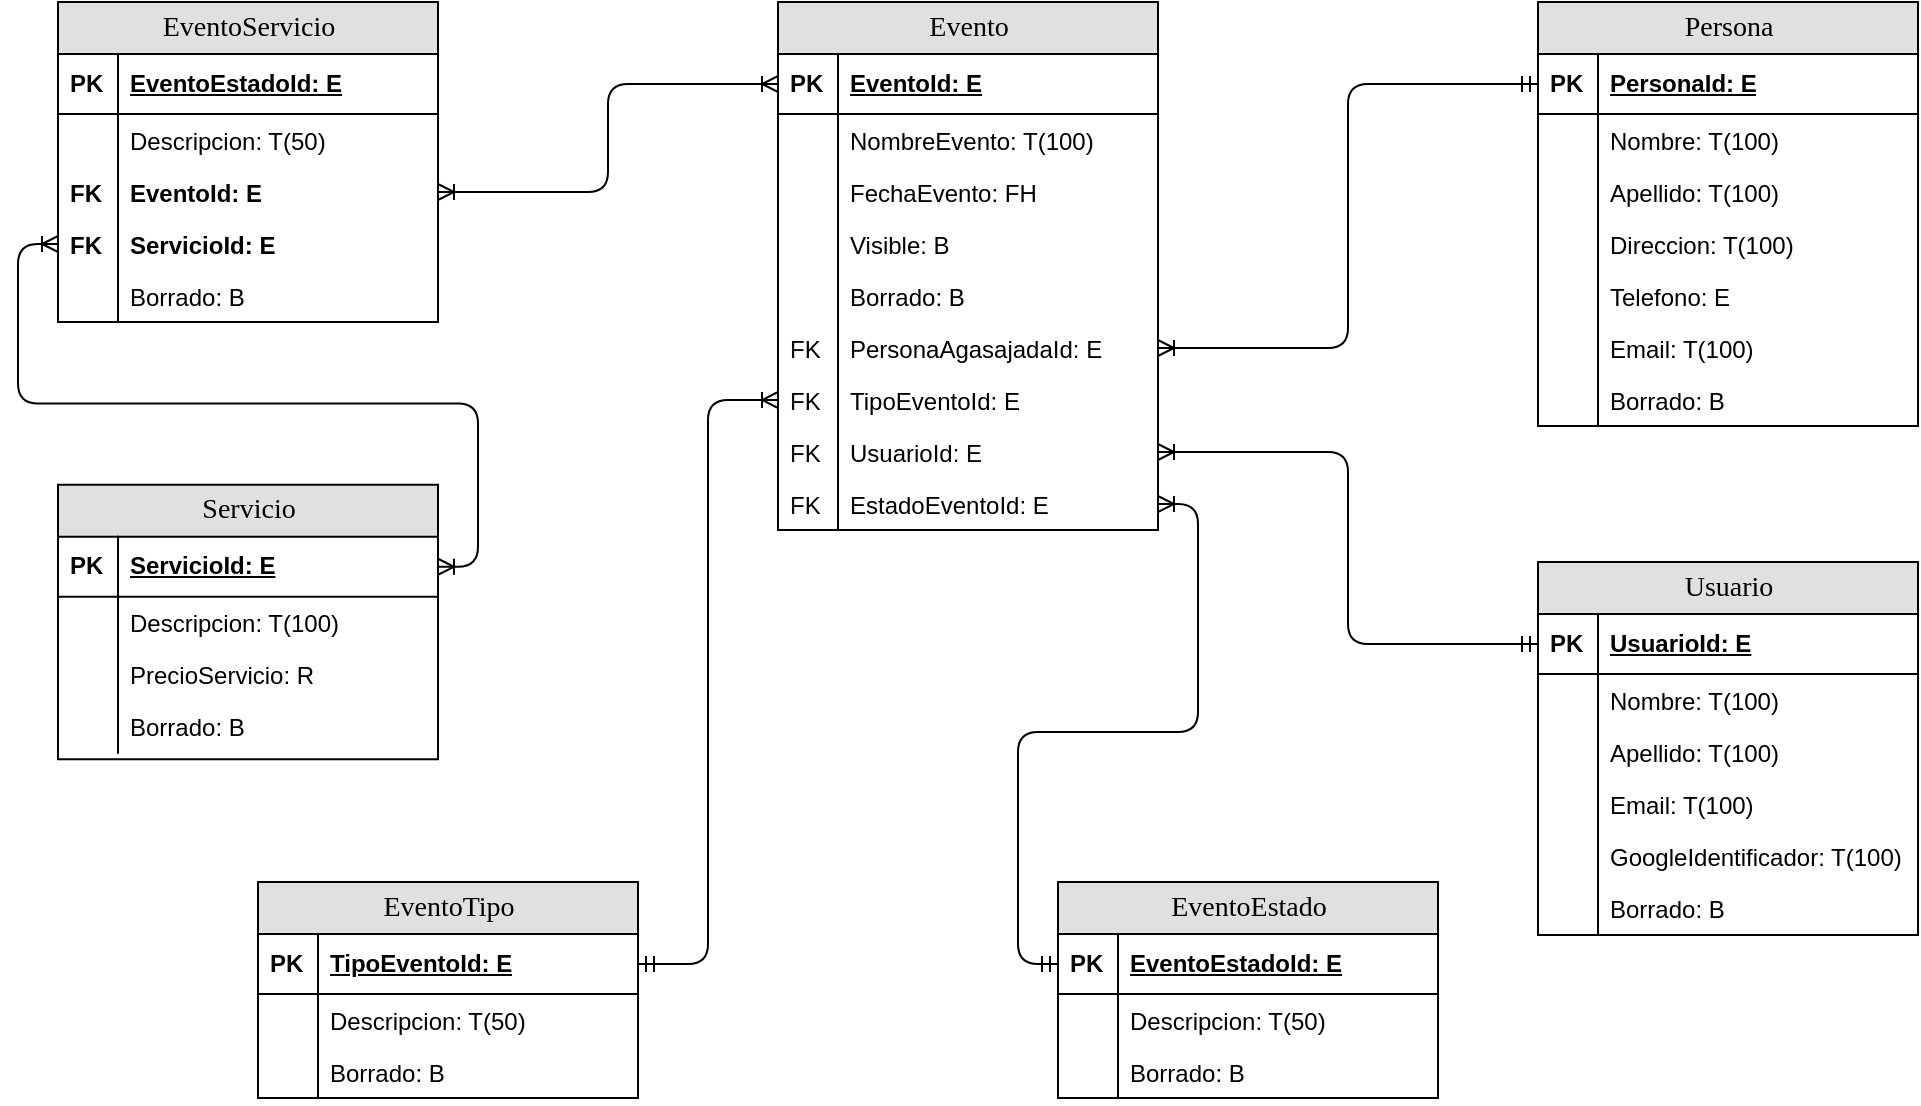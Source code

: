 <mxfile version="26.2.3">
  <diagram name="Página-1" id="urX7B1EApeD-NN-n3d0C">
    <mxGraphModel dx="3030" dy="794" grid="1" gridSize="10" guides="1" tooltips="1" connect="1" arrows="1" fold="1" page="1" pageScale="1" pageWidth="827" pageHeight="1169" math="0" shadow="0">
      <root>
        <mxCell id="0" />
        <mxCell id="1" parent="0" />
        <mxCell id="t5vnjOaVWkokOSNiDNNh-1" value="Evento" style="swimlane;html=1;fontStyle=0;childLayout=stackLayout;horizontal=1;startSize=26;fillColor=#e0e0e0;horizontalStack=0;resizeParent=1;resizeLast=0;collapsible=1;marginBottom=0;swimlaneFillColor=#ffffff;align=center;rounded=0;shadow=0;comic=0;labelBackgroundColor=none;strokeWidth=1;fontFamily=Verdana;fontSize=14" vertex="1" parent="1">
          <mxGeometry x="-660" y="120" width="190" height="264" as="geometry" />
        </mxCell>
        <mxCell id="t5vnjOaVWkokOSNiDNNh-2" value="EventoId: E" style="shape=partialRectangle;top=0;left=0;right=0;bottom=1;html=1;align=left;verticalAlign=middle;fillColor=none;spacingLeft=34;spacingRight=4;whiteSpace=wrap;overflow=hidden;rotatable=0;points=[[0,0.5],[1,0.5]];portConstraint=eastwest;dropTarget=0;fontStyle=5;" vertex="1" parent="t5vnjOaVWkokOSNiDNNh-1">
          <mxGeometry y="26" width="190" height="30" as="geometry" />
        </mxCell>
        <mxCell id="t5vnjOaVWkokOSNiDNNh-3" value="PK" style="shape=partialRectangle;top=0;left=0;bottom=0;html=1;fillColor=none;align=left;verticalAlign=middle;spacingLeft=4;spacingRight=4;whiteSpace=wrap;overflow=hidden;rotatable=0;points=[];portConstraint=eastwest;part=1;fontStyle=1" connectable="0" vertex="1" parent="t5vnjOaVWkokOSNiDNNh-2">
          <mxGeometry width="30" height="30" as="geometry" />
        </mxCell>
        <mxCell id="t5vnjOaVWkokOSNiDNNh-4" value="NombreEvento: T(100)" style="shape=partialRectangle;top=0;left=0;right=0;bottom=0;html=1;align=left;verticalAlign=top;fillColor=none;spacingLeft=34;spacingRight=4;whiteSpace=wrap;overflow=hidden;rotatable=0;points=[[0,0.5],[1,0.5]];portConstraint=eastwest;dropTarget=0;" vertex="1" parent="t5vnjOaVWkokOSNiDNNh-1">
          <mxGeometry y="56" width="190" height="26" as="geometry" />
        </mxCell>
        <mxCell id="t5vnjOaVWkokOSNiDNNh-5" value="" style="shape=partialRectangle;top=0;left=0;bottom=0;html=1;fillColor=none;align=left;verticalAlign=top;spacingLeft=4;spacingRight=4;whiteSpace=wrap;overflow=hidden;rotatable=0;points=[];portConstraint=eastwest;part=1;" connectable="0" vertex="1" parent="t5vnjOaVWkokOSNiDNNh-4">
          <mxGeometry width="30" height="26" as="geometry" />
        </mxCell>
        <mxCell id="t5vnjOaVWkokOSNiDNNh-6" value="FechaEvento: FH" style="shape=partialRectangle;top=0;left=0;right=0;bottom=0;html=1;align=left;verticalAlign=top;fillColor=none;spacingLeft=34;spacingRight=4;whiteSpace=wrap;overflow=hidden;rotatable=0;points=[[0,0.5],[1,0.5]];portConstraint=eastwest;dropTarget=0;" vertex="1" parent="t5vnjOaVWkokOSNiDNNh-1">
          <mxGeometry y="82" width="190" height="26" as="geometry" />
        </mxCell>
        <mxCell id="t5vnjOaVWkokOSNiDNNh-7" value="" style="shape=partialRectangle;top=0;left=0;bottom=0;html=1;fillColor=none;align=left;verticalAlign=top;spacingLeft=4;spacingRight=4;whiteSpace=wrap;overflow=hidden;rotatable=0;points=[];portConstraint=eastwest;part=1;" connectable="0" vertex="1" parent="t5vnjOaVWkokOSNiDNNh-6">
          <mxGeometry width="30" height="26" as="geometry" />
        </mxCell>
        <mxCell id="t5vnjOaVWkokOSNiDNNh-8" value="Visible: B" style="shape=partialRectangle;top=0;left=0;right=0;bottom=0;html=1;align=left;verticalAlign=top;fillColor=none;spacingLeft=34;spacingRight=4;whiteSpace=wrap;overflow=hidden;rotatable=0;points=[[0,0.5],[1,0.5]];portConstraint=eastwest;dropTarget=0;" vertex="1" parent="t5vnjOaVWkokOSNiDNNh-1">
          <mxGeometry y="108" width="190" height="26" as="geometry" />
        </mxCell>
        <mxCell id="t5vnjOaVWkokOSNiDNNh-9" value="" style="shape=partialRectangle;top=0;left=0;bottom=0;html=1;fillColor=none;align=left;verticalAlign=top;spacingLeft=4;spacingRight=4;whiteSpace=wrap;overflow=hidden;rotatable=0;points=[];portConstraint=eastwest;part=1;" connectable="0" vertex="1" parent="t5vnjOaVWkokOSNiDNNh-8">
          <mxGeometry width="30" height="26" as="geometry" />
        </mxCell>
        <mxCell id="t5vnjOaVWkokOSNiDNNh-10" value="Borrado: B" style="shape=partialRectangle;top=0;left=0;right=0;bottom=0;html=1;align=left;verticalAlign=top;fillColor=none;spacingLeft=34;spacingRight=4;whiteSpace=wrap;overflow=hidden;rotatable=0;points=[[0,0.5],[1,0.5]];portConstraint=eastwest;dropTarget=0;" vertex="1" parent="t5vnjOaVWkokOSNiDNNh-1">
          <mxGeometry y="134" width="190" height="26" as="geometry" />
        </mxCell>
        <mxCell id="t5vnjOaVWkokOSNiDNNh-11" value="" style="shape=partialRectangle;top=0;left=0;bottom=0;html=1;fillColor=none;align=left;verticalAlign=top;spacingLeft=4;spacingRight=4;whiteSpace=wrap;overflow=hidden;rotatable=0;points=[];portConstraint=eastwest;part=1;" connectable="0" vertex="1" parent="t5vnjOaVWkokOSNiDNNh-10">
          <mxGeometry width="30" height="26" as="geometry" />
        </mxCell>
        <mxCell id="t5vnjOaVWkokOSNiDNNh-12" value="&lt;span style=&quot;text-wrap: nowrap;&quot;&gt;PersonaAgasajadaId: E&lt;/span&gt;" style="shape=partialRectangle;top=0;left=0;right=0;bottom=0;html=1;align=left;verticalAlign=top;fillColor=none;spacingLeft=34;spacingRight=4;whiteSpace=wrap;overflow=hidden;rotatable=0;points=[[0,0.5],[1,0.5]];portConstraint=eastwest;dropTarget=0;" vertex="1" parent="t5vnjOaVWkokOSNiDNNh-1">
          <mxGeometry y="160" width="190" height="26" as="geometry" />
        </mxCell>
        <mxCell id="t5vnjOaVWkokOSNiDNNh-13" value="FK" style="shape=partialRectangle;top=0;left=0;bottom=0;html=1;fillColor=none;align=left;verticalAlign=top;spacingLeft=4;spacingRight=4;whiteSpace=wrap;overflow=hidden;rotatable=0;points=[];portConstraint=eastwest;part=1;" connectable="0" vertex="1" parent="t5vnjOaVWkokOSNiDNNh-12">
          <mxGeometry width="30" height="26" as="geometry" />
        </mxCell>
        <mxCell id="t5vnjOaVWkokOSNiDNNh-14" value="&lt;span style=&quot;text-wrap: nowrap;&quot;&gt;TipoEvento&lt;/span&gt;&lt;span style=&quot;text-wrap: nowrap;&quot;&gt;Id: E&lt;/span&gt;" style="shape=partialRectangle;top=0;left=0;right=0;bottom=0;html=1;align=left;verticalAlign=top;fillColor=none;spacingLeft=34;spacingRight=4;whiteSpace=wrap;overflow=hidden;rotatable=0;points=[[0,0.5],[1,0.5]];portConstraint=eastwest;dropTarget=0;" vertex="1" parent="t5vnjOaVWkokOSNiDNNh-1">
          <mxGeometry y="186" width="190" height="26" as="geometry" />
        </mxCell>
        <mxCell id="t5vnjOaVWkokOSNiDNNh-15" value="FK" style="shape=partialRectangle;top=0;left=0;bottom=0;html=1;fillColor=none;align=left;verticalAlign=top;spacingLeft=4;spacingRight=4;whiteSpace=wrap;overflow=hidden;rotatable=0;points=[];portConstraint=eastwest;part=1;" connectable="0" vertex="1" parent="t5vnjOaVWkokOSNiDNNh-14">
          <mxGeometry width="30" height="26" as="geometry" />
        </mxCell>
        <mxCell id="t5vnjOaVWkokOSNiDNNh-16" value="&lt;span style=&quot;text-wrap: nowrap;&quot;&gt;UsuarioId: E&lt;/span&gt;" style="shape=partialRectangle;top=0;left=0;right=0;bottom=0;html=1;align=left;verticalAlign=top;fillColor=none;spacingLeft=34;spacingRight=4;whiteSpace=wrap;overflow=hidden;rotatable=0;points=[[0,0.5],[1,0.5]];portConstraint=eastwest;dropTarget=0;" vertex="1" parent="t5vnjOaVWkokOSNiDNNh-1">
          <mxGeometry y="212" width="190" height="26" as="geometry" />
        </mxCell>
        <mxCell id="t5vnjOaVWkokOSNiDNNh-17" value="FK" style="shape=partialRectangle;top=0;left=0;bottom=0;html=1;fillColor=none;align=left;verticalAlign=top;spacingLeft=4;spacingRight=4;whiteSpace=wrap;overflow=hidden;rotatable=0;points=[];portConstraint=eastwest;part=1;" connectable="0" vertex="1" parent="t5vnjOaVWkokOSNiDNNh-16">
          <mxGeometry width="30" height="26" as="geometry" />
        </mxCell>
        <mxCell id="t5vnjOaVWkokOSNiDNNh-18" value="&lt;span style=&quot;text-wrap: nowrap;&quot;&gt;EstadoEvento&lt;/span&gt;&lt;span style=&quot;text-wrap: nowrap;&quot;&gt;Id: E&lt;/span&gt;" style="shape=partialRectangle;top=0;left=0;right=0;bottom=0;html=1;align=left;verticalAlign=top;fillColor=none;spacingLeft=34;spacingRight=4;whiteSpace=wrap;overflow=hidden;rotatable=0;points=[[0,0.5],[1,0.5]];portConstraint=eastwest;dropTarget=0;" vertex="1" parent="t5vnjOaVWkokOSNiDNNh-1">
          <mxGeometry y="238" width="190" height="26" as="geometry" />
        </mxCell>
        <mxCell id="t5vnjOaVWkokOSNiDNNh-19" value="FK" style="shape=partialRectangle;top=0;left=0;bottom=0;html=1;fillColor=none;align=left;verticalAlign=top;spacingLeft=4;spacingRight=4;whiteSpace=wrap;overflow=hidden;rotatable=0;points=[];portConstraint=eastwest;part=1;" connectable="0" vertex="1" parent="t5vnjOaVWkokOSNiDNNh-18">
          <mxGeometry width="30" height="26" as="geometry" />
        </mxCell>
        <mxCell id="t5vnjOaVWkokOSNiDNNh-20" value="EventoEstado" style="swimlane;html=1;fontStyle=0;childLayout=stackLayout;horizontal=1;startSize=26;fillColor=#e0e0e0;horizontalStack=0;resizeParent=1;resizeLast=0;collapsible=1;marginBottom=0;swimlaneFillColor=#ffffff;align=center;rounded=0;shadow=0;comic=0;labelBackgroundColor=none;strokeWidth=1;fontFamily=Verdana;fontSize=14" vertex="1" parent="1">
          <mxGeometry x="-520" y="560" width="190" height="108" as="geometry" />
        </mxCell>
        <mxCell id="t5vnjOaVWkokOSNiDNNh-21" value="EventoEstadoId: E" style="shape=partialRectangle;top=0;left=0;right=0;bottom=1;html=1;align=left;verticalAlign=middle;fillColor=none;spacingLeft=34;spacingRight=4;whiteSpace=wrap;overflow=hidden;rotatable=0;points=[[0,0.5],[1,0.5]];portConstraint=eastwest;dropTarget=0;fontStyle=5;" vertex="1" parent="t5vnjOaVWkokOSNiDNNh-20">
          <mxGeometry y="26" width="190" height="30" as="geometry" />
        </mxCell>
        <mxCell id="t5vnjOaVWkokOSNiDNNh-22" value="&lt;b&gt;PK&lt;/b&gt;" style="shape=partialRectangle;top=0;left=0;bottom=0;html=1;fillColor=none;align=left;verticalAlign=middle;spacingLeft=4;spacingRight=4;whiteSpace=wrap;overflow=hidden;rotatable=0;points=[];portConstraint=eastwest;part=1;" connectable="0" vertex="1" parent="t5vnjOaVWkokOSNiDNNh-21">
          <mxGeometry width="30" height="30" as="geometry" />
        </mxCell>
        <mxCell id="t5vnjOaVWkokOSNiDNNh-23" value="Descripcion: T(50)" style="shape=partialRectangle;top=0;left=0;right=0;bottom=0;html=1;align=left;verticalAlign=top;fillColor=none;spacingLeft=34;spacingRight=4;whiteSpace=wrap;overflow=hidden;rotatable=0;points=[[0,0.5],[1,0.5]];portConstraint=eastwest;dropTarget=0;" vertex="1" parent="t5vnjOaVWkokOSNiDNNh-20">
          <mxGeometry y="56" width="190" height="26" as="geometry" />
        </mxCell>
        <mxCell id="t5vnjOaVWkokOSNiDNNh-24" value="" style="shape=partialRectangle;top=0;left=0;bottom=0;html=1;fillColor=none;align=left;verticalAlign=top;spacingLeft=4;spacingRight=4;whiteSpace=wrap;overflow=hidden;rotatable=0;points=[];portConstraint=eastwest;part=1;" connectable="0" vertex="1" parent="t5vnjOaVWkokOSNiDNNh-23">
          <mxGeometry width="30" height="26" as="geometry" />
        </mxCell>
        <mxCell id="t5vnjOaVWkokOSNiDNNh-25" value="Borrado: B" style="shape=partialRectangle;top=0;left=0;right=0;bottom=0;html=1;align=left;verticalAlign=top;fillColor=none;spacingLeft=34;spacingRight=4;whiteSpace=wrap;overflow=hidden;rotatable=0;points=[[0,0.5],[1,0.5]];portConstraint=eastwest;dropTarget=0;" vertex="1" parent="t5vnjOaVWkokOSNiDNNh-20">
          <mxGeometry y="82" width="190" height="26" as="geometry" />
        </mxCell>
        <mxCell id="t5vnjOaVWkokOSNiDNNh-26" value="" style="shape=partialRectangle;top=0;left=0;bottom=0;html=1;fillColor=none;align=left;verticalAlign=top;spacingLeft=4;spacingRight=4;whiteSpace=wrap;overflow=hidden;rotatable=0;points=[];portConstraint=eastwest;part=1;" connectable="0" vertex="1" parent="t5vnjOaVWkokOSNiDNNh-25">
          <mxGeometry width="30" height="26" as="geometry" />
        </mxCell>
        <mxCell id="t5vnjOaVWkokOSNiDNNh-27" value="EventoServicio" style="swimlane;html=1;fontStyle=0;childLayout=stackLayout;horizontal=1;startSize=26;fillColor=#e0e0e0;horizontalStack=0;resizeParent=1;resizeLast=0;collapsible=1;marginBottom=0;swimlaneFillColor=#ffffff;align=center;rounded=0;shadow=0;comic=0;labelBackgroundColor=none;strokeWidth=1;fontFamily=Verdana;fontSize=14" vertex="1" parent="1">
          <mxGeometry x="-1020" y="120" width="190" height="160" as="geometry">
            <mxRectangle x="-1020" y="120" width="140" height="30" as="alternateBounds" />
          </mxGeometry>
        </mxCell>
        <mxCell id="t5vnjOaVWkokOSNiDNNh-28" value="EventoEstadoId: E" style="shape=partialRectangle;top=0;left=0;right=0;bottom=1;html=1;align=left;verticalAlign=middle;fillColor=none;spacingLeft=34;spacingRight=4;whiteSpace=wrap;overflow=hidden;rotatable=0;points=[[0,0.5],[1,0.5]];portConstraint=eastwest;dropTarget=0;fontStyle=5;" vertex="1" parent="t5vnjOaVWkokOSNiDNNh-27">
          <mxGeometry y="26" width="190" height="30" as="geometry" />
        </mxCell>
        <mxCell id="t5vnjOaVWkokOSNiDNNh-29" value="&lt;b&gt;PK&lt;/b&gt;" style="shape=partialRectangle;top=0;left=0;bottom=0;html=1;fillColor=none;align=left;verticalAlign=middle;spacingLeft=4;spacingRight=4;whiteSpace=wrap;overflow=hidden;rotatable=0;points=[];portConstraint=eastwest;part=1;" connectable="0" vertex="1" parent="t5vnjOaVWkokOSNiDNNh-28">
          <mxGeometry width="30" height="30" as="geometry" />
        </mxCell>
        <mxCell id="t5vnjOaVWkokOSNiDNNh-30" value="Descripcion: T(50)" style="shape=partialRectangle;top=0;left=0;right=0;bottom=0;html=1;align=left;verticalAlign=top;fillColor=none;spacingLeft=34;spacingRight=4;whiteSpace=wrap;overflow=hidden;rotatable=0;points=[[0,0.5],[1,0.5]];portConstraint=eastwest;dropTarget=0;" vertex="1" parent="t5vnjOaVWkokOSNiDNNh-27">
          <mxGeometry y="56" width="190" height="26" as="geometry" />
        </mxCell>
        <mxCell id="t5vnjOaVWkokOSNiDNNh-31" value="" style="shape=partialRectangle;top=0;left=0;bottom=0;html=1;fillColor=none;align=left;verticalAlign=top;spacingLeft=4;spacingRight=4;whiteSpace=wrap;overflow=hidden;rotatable=0;points=[];portConstraint=eastwest;part=1;" connectable="0" vertex="1" parent="t5vnjOaVWkokOSNiDNNh-30">
          <mxGeometry width="30" height="26" as="geometry" />
        </mxCell>
        <mxCell id="t5vnjOaVWkokOSNiDNNh-32" value="&lt;b&gt;EventoId: E&lt;/b&gt;" style="shape=partialRectangle;top=0;left=0;right=0;bottom=0;html=1;align=left;verticalAlign=top;fillColor=none;spacingLeft=34;spacingRight=4;whiteSpace=wrap;overflow=hidden;rotatable=0;points=[[0,0.5],[1,0.5]];portConstraint=eastwest;dropTarget=0;" vertex="1" parent="t5vnjOaVWkokOSNiDNNh-27">
          <mxGeometry y="82" width="190" height="26" as="geometry" />
        </mxCell>
        <mxCell id="t5vnjOaVWkokOSNiDNNh-33" value="&lt;b&gt;FK&lt;/b&gt;" style="shape=partialRectangle;top=0;left=0;bottom=0;html=1;fillColor=none;align=left;verticalAlign=top;spacingLeft=4;spacingRight=4;whiteSpace=wrap;overflow=hidden;rotatable=0;points=[];portConstraint=eastwest;part=1;" connectable="0" vertex="1" parent="t5vnjOaVWkokOSNiDNNh-32">
          <mxGeometry width="30" height="26" as="geometry" />
        </mxCell>
        <mxCell id="t5vnjOaVWkokOSNiDNNh-34" value="&lt;b&gt;ServicioId: E&lt;/b&gt;" style="shape=partialRectangle;top=0;left=0;right=0;bottom=0;html=1;align=left;verticalAlign=top;fillColor=none;spacingLeft=34;spacingRight=4;whiteSpace=wrap;overflow=hidden;rotatable=0;points=[[0,0.5],[1,0.5]];portConstraint=eastwest;dropTarget=0;" vertex="1" parent="t5vnjOaVWkokOSNiDNNh-27">
          <mxGeometry y="108" width="190" height="26" as="geometry" />
        </mxCell>
        <mxCell id="t5vnjOaVWkokOSNiDNNh-35" value="&lt;b&gt;FK&lt;/b&gt;" style="shape=partialRectangle;top=0;left=0;bottom=0;html=1;fillColor=none;align=left;verticalAlign=top;spacingLeft=4;spacingRight=4;whiteSpace=wrap;overflow=hidden;rotatable=0;points=[];portConstraint=eastwest;part=1;" connectable="0" vertex="1" parent="t5vnjOaVWkokOSNiDNNh-34">
          <mxGeometry width="30" height="26" as="geometry" />
        </mxCell>
        <mxCell id="t5vnjOaVWkokOSNiDNNh-36" value="Borrado: B" style="shape=partialRectangle;top=0;left=0;right=0;bottom=0;html=1;align=left;verticalAlign=top;fillColor=none;spacingLeft=34;spacingRight=4;whiteSpace=wrap;overflow=hidden;rotatable=0;points=[[0,0.5],[1,0.5]];portConstraint=eastwest;dropTarget=0;" vertex="1" parent="t5vnjOaVWkokOSNiDNNh-27">
          <mxGeometry y="134" width="190" height="26" as="geometry" />
        </mxCell>
        <mxCell id="t5vnjOaVWkokOSNiDNNh-37" value="" style="shape=partialRectangle;top=0;left=0;bottom=0;html=1;fillColor=none;align=left;verticalAlign=top;spacingLeft=4;spacingRight=4;whiteSpace=wrap;overflow=hidden;rotatable=0;points=[];portConstraint=eastwest;part=1;" connectable="0" vertex="1" parent="t5vnjOaVWkokOSNiDNNh-36">
          <mxGeometry width="30" height="26" as="geometry" />
        </mxCell>
        <mxCell id="t5vnjOaVWkokOSNiDNNh-38" value="EventoTipo" style="swimlane;html=1;fontStyle=0;childLayout=stackLayout;horizontal=1;startSize=26;fillColor=#e0e0e0;horizontalStack=0;resizeParent=1;resizeLast=0;collapsible=1;marginBottom=0;swimlaneFillColor=#ffffff;align=center;rounded=0;shadow=0;comic=0;labelBackgroundColor=none;strokeWidth=1;fontFamily=Verdana;fontSize=14" vertex="1" parent="1">
          <mxGeometry x="-920" y="560" width="190" height="108" as="geometry" />
        </mxCell>
        <mxCell id="t5vnjOaVWkokOSNiDNNh-39" value="TipoEventoId: E" style="shape=partialRectangle;top=0;left=0;right=0;bottom=1;html=1;align=left;verticalAlign=middle;fillColor=none;spacingLeft=34;spacingRight=4;whiteSpace=wrap;overflow=hidden;rotatable=0;points=[[0,0.5],[1,0.5]];portConstraint=eastwest;dropTarget=0;fontStyle=5;" vertex="1" parent="t5vnjOaVWkokOSNiDNNh-38">
          <mxGeometry y="26" width="190" height="30" as="geometry" />
        </mxCell>
        <mxCell id="t5vnjOaVWkokOSNiDNNh-40" value="&lt;b&gt;PK&lt;/b&gt;" style="shape=partialRectangle;top=0;left=0;bottom=0;html=1;fillColor=none;align=left;verticalAlign=middle;spacingLeft=4;spacingRight=4;whiteSpace=wrap;overflow=hidden;rotatable=0;points=[];portConstraint=eastwest;part=1;" connectable="0" vertex="1" parent="t5vnjOaVWkokOSNiDNNh-39">
          <mxGeometry width="30" height="30" as="geometry" />
        </mxCell>
        <mxCell id="t5vnjOaVWkokOSNiDNNh-41" value="Descripcion: T(50)" style="shape=partialRectangle;top=0;left=0;right=0;bottom=0;html=1;align=left;verticalAlign=top;fillColor=none;spacingLeft=34;spacingRight=4;whiteSpace=wrap;overflow=hidden;rotatable=0;points=[[0,0.5],[1,0.5]];portConstraint=eastwest;dropTarget=0;" vertex="1" parent="t5vnjOaVWkokOSNiDNNh-38">
          <mxGeometry y="56" width="190" height="26" as="geometry" />
        </mxCell>
        <mxCell id="t5vnjOaVWkokOSNiDNNh-42" value="" style="shape=partialRectangle;top=0;left=0;bottom=0;html=1;fillColor=none;align=left;verticalAlign=top;spacingLeft=4;spacingRight=4;whiteSpace=wrap;overflow=hidden;rotatable=0;points=[];portConstraint=eastwest;part=1;" connectable="0" vertex="1" parent="t5vnjOaVWkokOSNiDNNh-41">
          <mxGeometry width="30" height="26" as="geometry" />
        </mxCell>
        <mxCell id="t5vnjOaVWkokOSNiDNNh-43" value="Borrado: B" style="shape=partialRectangle;top=0;left=0;right=0;bottom=0;html=1;align=left;verticalAlign=top;fillColor=none;spacingLeft=34;spacingRight=4;whiteSpace=wrap;overflow=hidden;rotatable=0;points=[[0,0.5],[1,0.5]];portConstraint=eastwest;dropTarget=0;" vertex="1" parent="t5vnjOaVWkokOSNiDNNh-38">
          <mxGeometry y="82" width="190" height="26" as="geometry" />
        </mxCell>
        <mxCell id="t5vnjOaVWkokOSNiDNNh-44" value="" style="shape=partialRectangle;top=0;left=0;bottom=0;html=1;fillColor=none;align=left;verticalAlign=top;spacingLeft=4;spacingRight=4;whiteSpace=wrap;overflow=hidden;rotatable=0;points=[];portConstraint=eastwest;part=1;" connectable="0" vertex="1" parent="t5vnjOaVWkokOSNiDNNh-43">
          <mxGeometry width="30" height="26" as="geometry" />
        </mxCell>
        <mxCell id="t5vnjOaVWkokOSNiDNNh-45" value="Persona" style="swimlane;html=1;fontStyle=0;childLayout=stackLayout;horizontal=1;startSize=26;fillColor=#e0e0e0;horizontalStack=0;resizeParent=1;resizeLast=0;collapsible=1;marginBottom=0;swimlaneFillColor=#ffffff;align=center;rounded=0;shadow=0;comic=0;labelBackgroundColor=none;strokeWidth=1;fontFamily=Verdana;fontSize=14" vertex="1" parent="1">
          <mxGeometry x="-280" y="120" width="190" height="212" as="geometry" />
        </mxCell>
        <mxCell id="t5vnjOaVWkokOSNiDNNh-46" value="PersonaId: E" style="shape=partialRectangle;top=0;left=0;right=0;bottom=1;html=1;align=left;verticalAlign=middle;fillColor=none;spacingLeft=34;spacingRight=4;whiteSpace=wrap;overflow=hidden;rotatable=0;points=[[0,0.5],[1,0.5]];portConstraint=eastwest;dropTarget=0;fontStyle=5;" vertex="1" parent="t5vnjOaVWkokOSNiDNNh-45">
          <mxGeometry y="26" width="190" height="30" as="geometry" />
        </mxCell>
        <mxCell id="t5vnjOaVWkokOSNiDNNh-47" value="&lt;b&gt;PK&lt;/b&gt;" style="shape=partialRectangle;top=0;left=0;bottom=0;html=1;fillColor=none;align=left;verticalAlign=middle;spacingLeft=4;spacingRight=4;whiteSpace=wrap;overflow=hidden;rotatable=0;points=[];portConstraint=eastwest;part=1;" connectable="0" vertex="1" parent="t5vnjOaVWkokOSNiDNNh-46">
          <mxGeometry width="30" height="30" as="geometry" />
        </mxCell>
        <mxCell id="t5vnjOaVWkokOSNiDNNh-48" value="Nombre: T(100)" style="shape=partialRectangle;top=0;left=0;right=0;bottom=0;html=1;align=left;verticalAlign=top;fillColor=none;spacingLeft=34;spacingRight=4;whiteSpace=wrap;overflow=hidden;rotatable=0;points=[[0,0.5],[1,0.5]];portConstraint=eastwest;dropTarget=0;" vertex="1" parent="t5vnjOaVWkokOSNiDNNh-45">
          <mxGeometry y="56" width="190" height="26" as="geometry" />
        </mxCell>
        <mxCell id="t5vnjOaVWkokOSNiDNNh-49" value="" style="shape=partialRectangle;top=0;left=0;bottom=0;html=1;fillColor=none;align=left;verticalAlign=top;spacingLeft=4;spacingRight=4;whiteSpace=wrap;overflow=hidden;rotatable=0;points=[];portConstraint=eastwest;part=1;" connectable="0" vertex="1" parent="t5vnjOaVWkokOSNiDNNh-48">
          <mxGeometry width="30" height="26" as="geometry" />
        </mxCell>
        <mxCell id="t5vnjOaVWkokOSNiDNNh-50" value="Apellido: T(100)" style="shape=partialRectangle;top=0;left=0;right=0;bottom=0;html=1;align=left;verticalAlign=top;fillColor=none;spacingLeft=34;spacingRight=4;whiteSpace=wrap;overflow=hidden;rotatable=0;points=[[0,0.5],[1,0.5]];portConstraint=eastwest;dropTarget=0;" vertex="1" parent="t5vnjOaVWkokOSNiDNNh-45">
          <mxGeometry y="82" width="190" height="26" as="geometry" />
        </mxCell>
        <mxCell id="t5vnjOaVWkokOSNiDNNh-51" value="" style="shape=partialRectangle;top=0;left=0;bottom=0;html=1;fillColor=none;align=left;verticalAlign=top;spacingLeft=4;spacingRight=4;whiteSpace=wrap;overflow=hidden;rotatable=0;points=[];portConstraint=eastwest;part=1;" connectable="0" vertex="1" parent="t5vnjOaVWkokOSNiDNNh-50">
          <mxGeometry width="30" height="26" as="geometry" />
        </mxCell>
        <mxCell id="t5vnjOaVWkokOSNiDNNh-52" value="Direccion: T(100)" style="shape=partialRectangle;top=0;left=0;right=0;bottom=0;html=1;align=left;verticalAlign=top;fillColor=none;spacingLeft=34;spacingRight=4;whiteSpace=wrap;overflow=hidden;rotatable=0;points=[[0,0.5],[1,0.5]];portConstraint=eastwest;dropTarget=0;" vertex="1" parent="t5vnjOaVWkokOSNiDNNh-45">
          <mxGeometry y="108" width="190" height="26" as="geometry" />
        </mxCell>
        <mxCell id="t5vnjOaVWkokOSNiDNNh-53" value="" style="shape=partialRectangle;top=0;left=0;bottom=0;html=1;fillColor=none;align=left;verticalAlign=top;spacingLeft=4;spacingRight=4;whiteSpace=wrap;overflow=hidden;rotatable=0;points=[];portConstraint=eastwest;part=1;" connectable="0" vertex="1" parent="t5vnjOaVWkokOSNiDNNh-52">
          <mxGeometry width="30" height="26" as="geometry" />
        </mxCell>
        <mxCell id="t5vnjOaVWkokOSNiDNNh-54" value="Telefono: E" style="shape=partialRectangle;top=0;left=0;right=0;bottom=0;html=1;align=left;verticalAlign=top;fillColor=none;spacingLeft=34;spacingRight=4;whiteSpace=wrap;overflow=hidden;rotatable=0;points=[[0,0.5],[1,0.5]];portConstraint=eastwest;dropTarget=0;" vertex="1" parent="t5vnjOaVWkokOSNiDNNh-45">
          <mxGeometry y="134" width="190" height="26" as="geometry" />
        </mxCell>
        <mxCell id="t5vnjOaVWkokOSNiDNNh-55" value="" style="shape=partialRectangle;top=0;left=0;bottom=0;html=1;fillColor=none;align=left;verticalAlign=top;spacingLeft=4;spacingRight=4;whiteSpace=wrap;overflow=hidden;rotatable=0;points=[];portConstraint=eastwest;part=1;" connectable="0" vertex="1" parent="t5vnjOaVWkokOSNiDNNh-54">
          <mxGeometry width="30" height="26" as="geometry" />
        </mxCell>
        <mxCell id="t5vnjOaVWkokOSNiDNNh-56" value="&lt;span style=&quot;text-wrap: nowrap;&quot;&gt;Email: T(100)&lt;/span&gt;" style="shape=partialRectangle;top=0;left=0;right=0;bottom=0;html=1;align=left;verticalAlign=top;fillColor=none;spacingLeft=34;spacingRight=4;whiteSpace=wrap;overflow=hidden;rotatable=0;points=[[0,0.5],[1,0.5]];portConstraint=eastwest;dropTarget=0;" vertex="1" parent="t5vnjOaVWkokOSNiDNNh-45">
          <mxGeometry y="160" width="190" height="26" as="geometry" />
        </mxCell>
        <mxCell id="t5vnjOaVWkokOSNiDNNh-57" value="" style="shape=partialRectangle;top=0;left=0;bottom=0;html=1;fillColor=none;align=left;verticalAlign=top;spacingLeft=4;spacingRight=4;whiteSpace=wrap;overflow=hidden;rotatable=0;points=[];portConstraint=eastwest;part=1;" connectable="0" vertex="1" parent="t5vnjOaVWkokOSNiDNNh-56">
          <mxGeometry width="30" height="26" as="geometry" />
        </mxCell>
        <mxCell id="t5vnjOaVWkokOSNiDNNh-58" value="&lt;span style=&quot;text-wrap: nowrap;&quot;&gt;Borrado: B&lt;/span&gt;" style="shape=partialRectangle;top=0;left=0;right=0;bottom=0;html=1;align=left;verticalAlign=top;fillColor=none;spacingLeft=34;spacingRight=4;whiteSpace=wrap;overflow=hidden;rotatable=0;points=[[0,0.5],[1,0.5]];portConstraint=eastwest;dropTarget=0;" vertex="1" parent="t5vnjOaVWkokOSNiDNNh-45">
          <mxGeometry y="186" width="190" height="26" as="geometry" />
        </mxCell>
        <mxCell id="t5vnjOaVWkokOSNiDNNh-59" value="" style="shape=partialRectangle;top=0;left=0;bottom=0;html=1;fillColor=none;align=left;verticalAlign=top;spacingLeft=4;spacingRight=4;whiteSpace=wrap;overflow=hidden;rotatable=0;points=[];portConstraint=eastwest;part=1;" connectable="0" vertex="1" parent="t5vnjOaVWkokOSNiDNNh-58">
          <mxGeometry width="30" height="26" as="geometry" />
        </mxCell>
        <mxCell id="t5vnjOaVWkokOSNiDNNh-60" value="Usuario" style="swimlane;html=1;fontStyle=0;childLayout=stackLayout;horizontal=1;startSize=26;fillColor=#e0e0e0;horizontalStack=0;resizeParent=1;resizeLast=0;collapsible=1;marginBottom=0;swimlaneFillColor=#ffffff;align=center;rounded=0;shadow=0;comic=0;labelBackgroundColor=none;strokeWidth=1;fontFamily=Verdana;fontSize=14" vertex="1" parent="1">
          <mxGeometry x="-280" y="400" width="190" height="186.5" as="geometry" />
        </mxCell>
        <mxCell id="t5vnjOaVWkokOSNiDNNh-61" value="UsuarioId: E" style="shape=partialRectangle;top=0;left=0;right=0;bottom=1;html=1;align=left;verticalAlign=middle;fillColor=none;spacingLeft=34;spacingRight=4;whiteSpace=wrap;overflow=hidden;rotatable=0;points=[[0,0.5],[1,0.5]];portConstraint=eastwest;dropTarget=0;fontStyle=5;" vertex="1" parent="t5vnjOaVWkokOSNiDNNh-60">
          <mxGeometry y="26" width="190" height="30" as="geometry" />
        </mxCell>
        <mxCell id="t5vnjOaVWkokOSNiDNNh-62" value="&lt;b&gt;PK&lt;/b&gt;" style="shape=partialRectangle;top=0;left=0;bottom=0;html=1;fillColor=none;align=left;verticalAlign=middle;spacingLeft=4;spacingRight=4;whiteSpace=wrap;overflow=hidden;rotatable=0;points=[];portConstraint=eastwest;part=1;" connectable="0" vertex="1" parent="t5vnjOaVWkokOSNiDNNh-61">
          <mxGeometry width="30" height="30" as="geometry" />
        </mxCell>
        <mxCell id="t5vnjOaVWkokOSNiDNNh-63" value="Nombre: T(100)" style="shape=partialRectangle;top=0;left=0;right=0;bottom=0;html=1;align=left;verticalAlign=top;fillColor=none;spacingLeft=34;spacingRight=4;whiteSpace=wrap;overflow=hidden;rotatable=0;points=[[0,0.5],[1,0.5]];portConstraint=eastwest;dropTarget=0;" vertex="1" parent="t5vnjOaVWkokOSNiDNNh-60">
          <mxGeometry y="56" width="190" height="26" as="geometry" />
        </mxCell>
        <mxCell id="t5vnjOaVWkokOSNiDNNh-64" value="" style="shape=partialRectangle;top=0;left=0;bottom=0;html=1;fillColor=none;align=left;verticalAlign=top;spacingLeft=4;spacingRight=4;whiteSpace=wrap;overflow=hidden;rotatable=0;points=[];portConstraint=eastwest;part=1;" connectable="0" vertex="1" parent="t5vnjOaVWkokOSNiDNNh-63">
          <mxGeometry width="30" height="26" as="geometry" />
        </mxCell>
        <mxCell id="t5vnjOaVWkokOSNiDNNh-65" value="Apellido: T(100)" style="shape=partialRectangle;top=0;left=0;right=0;bottom=0;html=1;align=left;verticalAlign=top;fillColor=none;spacingLeft=34;spacingRight=4;whiteSpace=wrap;overflow=hidden;rotatable=0;points=[[0,0.5],[1,0.5]];portConstraint=eastwest;dropTarget=0;" vertex="1" parent="t5vnjOaVWkokOSNiDNNh-60">
          <mxGeometry y="82" width="190" height="26" as="geometry" />
        </mxCell>
        <mxCell id="t5vnjOaVWkokOSNiDNNh-66" value="" style="shape=partialRectangle;top=0;left=0;bottom=0;html=1;fillColor=none;align=left;verticalAlign=top;spacingLeft=4;spacingRight=4;whiteSpace=wrap;overflow=hidden;rotatable=0;points=[];portConstraint=eastwest;part=1;" connectable="0" vertex="1" parent="t5vnjOaVWkokOSNiDNNh-65">
          <mxGeometry width="30" height="26" as="geometry" />
        </mxCell>
        <mxCell id="t5vnjOaVWkokOSNiDNNh-67" value="&lt;span style=&quot;text-wrap: nowrap;&quot;&gt;Email: T(100)&lt;/span&gt;" style="shape=partialRectangle;top=0;left=0;right=0;bottom=0;html=1;align=left;verticalAlign=top;fillColor=none;spacingLeft=34;spacingRight=4;whiteSpace=wrap;overflow=hidden;rotatable=0;points=[[0,0.5],[1,0.5]];portConstraint=eastwest;dropTarget=0;" vertex="1" parent="t5vnjOaVWkokOSNiDNNh-60">
          <mxGeometry y="108" width="190" height="26" as="geometry" />
        </mxCell>
        <mxCell id="t5vnjOaVWkokOSNiDNNh-68" value="" style="shape=partialRectangle;top=0;left=0;bottom=0;html=1;fillColor=none;align=left;verticalAlign=top;spacingLeft=4;spacingRight=4;whiteSpace=wrap;overflow=hidden;rotatable=0;points=[];portConstraint=eastwest;part=1;" connectable="0" vertex="1" parent="t5vnjOaVWkokOSNiDNNh-67">
          <mxGeometry width="30" height="26" as="geometry" />
        </mxCell>
        <mxCell id="t5vnjOaVWkokOSNiDNNh-69" value="&lt;span style=&quot;text-wrap: nowrap;&quot;&gt;GoogleIdentificador: T(100)&lt;/span&gt;" style="shape=partialRectangle;top=0;left=0;right=0;bottom=0;html=1;align=left;verticalAlign=top;fillColor=none;spacingLeft=34;spacingRight=4;whiteSpace=wrap;overflow=hidden;rotatable=0;points=[[0,0.5],[1,0.5]];portConstraint=eastwest;dropTarget=0;" vertex="1" parent="t5vnjOaVWkokOSNiDNNh-60">
          <mxGeometry y="134" width="190" height="26" as="geometry" />
        </mxCell>
        <mxCell id="t5vnjOaVWkokOSNiDNNh-70" value="" style="shape=partialRectangle;top=0;left=0;bottom=0;html=1;fillColor=none;align=left;verticalAlign=top;spacingLeft=4;spacingRight=4;whiteSpace=wrap;overflow=hidden;rotatable=0;points=[];portConstraint=eastwest;part=1;" connectable="0" vertex="1" parent="t5vnjOaVWkokOSNiDNNh-69">
          <mxGeometry width="30" height="26" as="geometry" />
        </mxCell>
        <mxCell id="t5vnjOaVWkokOSNiDNNh-71" value="&lt;span style=&quot;text-wrap: nowrap;&quot;&gt;Borrado: B&lt;/span&gt;" style="shape=partialRectangle;top=0;left=0;right=0;bottom=0;html=1;align=left;verticalAlign=top;fillColor=none;spacingLeft=34;spacingRight=4;whiteSpace=wrap;overflow=hidden;rotatable=0;points=[[0,0.5],[1,0.5]];portConstraint=eastwest;dropTarget=0;" vertex="1" parent="t5vnjOaVWkokOSNiDNNh-60">
          <mxGeometry y="160" width="190" height="26" as="geometry" />
        </mxCell>
        <mxCell id="t5vnjOaVWkokOSNiDNNh-72" value="" style="shape=partialRectangle;top=0;left=0;bottom=0;html=1;fillColor=none;align=left;verticalAlign=top;spacingLeft=4;spacingRight=4;whiteSpace=wrap;overflow=hidden;rotatable=0;points=[];portConstraint=eastwest;part=1;" connectable="0" vertex="1" parent="t5vnjOaVWkokOSNiDNNh-71">
          <mxGeometry width="30" height="26" as="geometry" />
        </mxCell>
        <mxCell id="t5vnjOaVWkokOSNiDNNh-73" value="Servicio" style="swimlane;html=1;fontStyle=0;childLayout=stackLayout;horizontal=1;startSize=26;fillColor=#e0e0e0;horizontalStack=0;resizeParent=1;resizeLast=0;collapsible=1;marginBottom=0;swimlaneFillColor=#ffffff;align=center;rounded=0;shadow=0;comic=0;labelBackgroundColor=none;strokeWidth=1;fontFamily=Verdana;fontSize=14" vertex="1" parent="1">
          <mxGeometry x="-1020" y="361.38" width="190" height="137.25" as="geometry" />
        </mxCell>
        <mxCell id="t5vnjOaVWkokOSNiDNNh-74" value="ServicioId: E" style="shape=partialRectangle;top=0;left=0;right=0;bottom=1;html=1;align=left;verticalAlign=middle;fillColor=none;spacingLeft=34;spacingRight=4;whiteSpace=wrap;overflow=hidden;rotatable=0;points=[[0,0.5],[1,0.5]];portConstraint=eastwest;dropTarget=0;fontStyle=5;" vertex="1" parent="t5vnjOaVWkokOSNiDNNh-73">
          <mxGeometry y="26" width="190" height="30" as="geometry" />
        </mxCell>
        <mxCell id="t5vnjOaVWkokOSNiDNNh-75" value="&lt;b&gt;PK&lt;/b&gt;" style="shape=partialRectangle;top=0;left=0;bottom=0;html=1;fillColor=none;align=left;verticalAlign=middle;spacingLeft=4;spacingRight=4;whiteSpace=wrap;overflow=hidden;rotatable=0;points=[];portConstraint=eastwest;part=1;" connectable="0" vertex="1" parent="t5vnjOaVWkokOSNiDNNh-74">
          <mxGeometry width="30" height="30" as="geometry" />
        </mxCell>
        <mxCell id="t5vnjOaVWkokOSNiDNNh-76" value="Descripcion: T(100)" style="shape=partialRectangle;top=0;left=0;right=0;bottom=0;html=1;align=left;verticalAlign=top;fillColor=none;spacingLeft=34;spacingRight=4;whiteSpace=wrap;overflow=hidden;rotatable=0;points=[[0,0.5],[1,0.5]];portConstraint=eastwest;dropTarget=0;" vertex="1" parent="t5vnjOaVWkokOSNiDNNh-73">
          <mxGeometry y="56" width="190" height="26" as="geometry" />
        </mxCell>
        <mxCell id="t5vnjOaVWkokOSNiDNNh-77" value="" style="shape=partialRectangle;top=0;left=0;bottom=0;html=1;fillColor=none;align=left;verticalAlign=top;spacingLeft=4;spacingRight=4;whiteSpace=wrap;overflow=hidden;rotatable=0;points=[];portConstraint=eastwest;part=1;" connectable="0" vertex="1" parent="t5vnjOaVWkokOSNiDNNh-76">
          <mxGeometry width="30" height="26" as="geometry" />
        </mxCell>
        <mxCell id="t5vnjOaVWkokOSNiDNNh-78" value="PrecioServicio: R" style="shape=partialRectangle;top=0;left=0;right=0;bottom=0;html=1;align=left;verticalAlign=top;fillColor=none;spacingLeft=34;spacingRight=4;whiteSpace=wrap;overflow=hidden;rotatable=0;points=[[0,0.5],[1,0.5]];portConstraint=eastwest;dropTarget=0;" vertex="1" parent="t5vnjOaVWkokOSNiDNNh-73">
          <mxGeometry y="82" width="190" height="26" as="geometry" />
        </mxCell>
        <mxCell id="t5vnjOaVWkokOSNiDNNh-79" value="" style="shape=partialRectangle;top=0;left=0;bottom=0;html=1;fillColor=none;align=left;verticalAlign=top;spacingLeft=4;spacingRight=4;whiteSpace=wrap;overflow=hidden;rotatable=0;points=[];portConstraint=eastwest;part=1;" connectable="0" vertex="1" parent="t5vnjOaVWkokOSNiDNNh-78">
          <mxGeometry width="30" height="26" as="geometry" />
        </mxCell>
        <mxCell id="t5vnjOaVWkokOSNiDNNh-80" value="&lt;span style=&quot;text-wrap: nowrap;&quot;&gt;Borrado: B&lt;/span&gt;" style="shape=partialRectangle;top=0;left=0;right=0;bottom=0;html=1;align=left;verticalAlign=top;fillColor=none;spacingLeft=34;spacingRight=4;whiteSpace=wrap;overflow=hidden;rotatable=0;points=[[0,0.5],[1,0.5]];portConstraint=eastwest;dropTarget=0;" vertex="1" parent="t5vnjOaVWkokOSNiDNNh-73">
          <mxGeometry y="108" width="190" height="26" as="geometry" />
        </mxCell>
        <mxCell id="t5vnjOaVWkokOSNiDNNh-81" value="" style="shape=partialRectangle;top=0;left=0;bottom=0;html=1;fillColor=none;align=left;verticalAlign=top;spacingLeft=4;spacingRight=4;whiteSpace=wrap;overflow=hidden;rotatable=0;points=[];portConstraint=eastwest;part=1;" connectable="0" vertex="1" parent="t5vnjOaVWkokOSNiDNNh-80">
          <mxGeometry width="30" height="26" as="geometry" />
        </mxCell>
        <mxCell id="t5vnjOaVWkokOSNiDNNh-82" style="edgeStyle=orthogonalEdgeStyle;rounded=1;orthogonalLoop=1;jettySize=auto;html=1;entryX=0;entryY=0.5;entryDx=0;entryDy=0;curved=0;endArrow=ERoneToMany;endFill=0;startArrow=ERoneToMany;startFill=0;" edge="1" parent="1" source="t5vnjOaVWkokOSNiDNNh-32" target="t5vnjOaVWkokOSNiDNNh-2">
          <mxGeometry relative="1" as="geometry" />
        </mxCell>
        <mxCell id="t5vnjOaVWkokOSNiDNNh-83" style="edgeStyle=orthogonalEdgeStyle;rounded=1;orthogonalLoop=1;jettySize=auto;html=1;entryX=1;entryY=0.5;entryDx=0;entryDy=0;curved=0;endArrow=ERoneToMany;endFill=0;startArrow=ERoneToMany;startFill=0;" edge="1" parent="1" source="t5vnjOaVWkokOSNiDNNh-34" target="t5vnjOaVWkokOSNiDNNh-74">
          <mxGeometry relative="1" as="geometry" />
        </mxCell>
        <mxCell id="t5vnjOaVWkokOSNiDNNh-84" style="edgeStyle=orthogonalEdgeStyle;rounded=1;orthogonalLoop=1;jettySize=auto;html=1;entryX=0;entryY=0.5;entryDx=0;entryDy=0;curved=0;endArrow=ERmandOne;endFill=0;startArrow=ERoneToMany;startFill=0;" edge="1" parent="1" source="t5vnjOaVWkokOSNiDNNh-16" target="t5vnjOaVWkokOSNiDNNh-61">
          <mxGeometry relative="1" as="geometry" />
        </mxCell>
        <mxCell id="t5vnjOaVWkokOSNiDNNh-85" style="edgeStyle=orthogonalEdgeStyle;rounded=1;orthogonalLoop=1;jettySize=auto;html=1;entryX=0;entryY=0.5;entryDx=0;entryDy=0;curved=0;endArrow=ERmandOne;endFill=0;startArrow=ERoneToMany;startFill=0;" edge="1" parent="1" source="t5vnjOaVWkokOSNiDNNh-12" target="t5vnjOaVWkokOSNiDNNh-46">
          <mxGeometry relative="1" as="geometry" />
        </mxCell>
        <mxCell id="t5vnjOaVWkokOSNiDNNh-86" style="edgeStyle=orthogonalEdgeStyle;rounded=1;orthogonalLoop=1;jettySize=auto;html=1;exitX=0;exitY=0.5;exitDx=0;exitDy=0;entryX=1;entryY=0.5;entryDx=0;entryDy=0;curved=0;startArrow=ERoneToMany;startFill=0;endArrow=ERmandOne;endFill=0;" edge="1" parent="1" source="t5vnjOaVWkokOSNiDNNh-14" target="t5vnjOaVWkokOSNiDNNh-39">
          <mxGeometry relative="1" as="geometry" />
        </mxCell>
        <mxCell id="t5vnjOaVWkokOSNiDNNh-87" style="edgeStyle=orthogonalEdgeStyle;rounded=1;orthogonalLoop=1;jettySize=auto;html=1;entryX=0;entryY=0.5;entryDx=0;entryDy=0;curved=0;startArrow=ERoneToMany;startFill=0;endArrow=ERmandOne;endFill=0;" edge="1" parent="1" source="t5vnjOaVWkokOSNiDNNh-18" target="t5vnjOaVWkokOSNiDNNh-21">
          <mxGeometry relative="1" as="geometry" />
        </mxCell>
      </root>
    </mxGraphModel>
  </diagram>
</mxfile>
